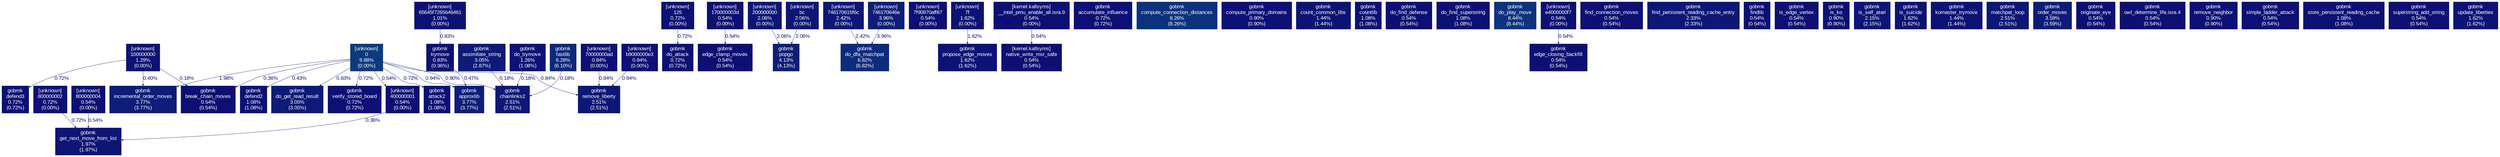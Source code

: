 digraph {
	graph [fontname=Arial, nodesep=0.125, ranksep=0.25];
	node [fontcolor=white, fontname=Arial, height=0, shape=box, style=filled, width=0];
	edge [fontname=Arial];
	"0:[unknown]" [color="#0d3a7f", fontcolor="#ffffff", fontsize="10.00", label="[unknown]\n0\n9.88%\n(0.00%)"];
	"0:[unknown]" -> "400000001:[unknown]" [arrowsize="0.35", color="#0d0f73", fontcolor="#0d0f73", fontsize="10.00", label="0.54%", labeldistance="0.50", penwidth="0.50"];
	"0:[unknown]" -> "approxlib:/scratch/s1576261/spec-prof/install-spec-prof/CPU2006/445.gobmk/exe/gobmk" [arrowsize="0.35", color="#0d1174", fontcolor="#0d1174", fontsize="10.00", label="0.94%", labeldistance="0.50", penwidth="0.50"];
	"0:[unknown]" -> "attack2:/scratch/s1576261/spec-prof/install-spec-prof/CPU2006/445.gobmk/exe/gobmk" [arrowsize="0.35", color="#0d1074", fontcolor="#0d1074", fontsize="10.00", label="0.72%", labeldistance="0.50", penwidth="0.50"];
	"0:[unknown]" -> "break_chain_moves:/scratch/s1576261/spec-prof/install-spec-prof/CPU2006/445.gobmk/exe/gobmk" [arrowsize="0.35", color="#0d0e73", fontcolor="#0d0e73", fontsize="10.00", label="0.36%", labeldistance="0.50", penwidth="0.50"];
	"0:[unknown]" -> "chainlinks2:/scratch/s1576261/spec-prof/install-spec-prof/CPU2006/445.gobmk/exe/gobmk" [arrowsize="0.35", color="#0d1074", fontcolor="#0d1074", fontsize="10.00", label="0.90%", labeldistance="0.50", penwidth="0.50"];
	"0:[unknown]" -> "defend2:/scratch/s1576261/spec-prof/install-spec-prof/CPU2006/445.gobmk/exe/gobmk" [arrowsize="0.35", color="#0d0f73", fontcolor="#0d0f73", fontsize="10.00", label="0.43%", labeldistance="0.50", penwidth="0.50"];
	"0:[unknown]" -> "do_get_read_result:/scratch/s1576261/spec-prof/install-spec-prof/CPU2006/445.gobmk/exe/gobmk" [arrowsize="0.35", color="#0d1074", fontcolor="#0d1074", fontsize="10.00", label="0.83%", labeldistance="0.50", penwidth="0.50"];
	"0:[unknown]" -> "incremental_order_moves:/scratch/s1576261/spec-prof/install-spec-prof/CPU2006/445.gobmk/exe/gobmk" [arrowsize="0.35", color="#0d1575", fontcolor="#0d1575", fontsize="10.00", label="1.98%", labeldistance="0.50", penwidth="0.50"];
	"0:[unknown]" -> "remove_liberty:/scratch/s1576261/spec-prof/install-spec-prof/CPU2006/445.gobmk/exe/gobmk" [arrowsize="0.35", color="#0d1074", fontcolor="#0d1074", fontsize="10.00", label="0.84%", labeldistance="0.50", penwidth="0.50"];
	"0:[unknown]" -> "verify_stored_board:/scratch/s1576261/spec-prof/install-spec-prof/CPU2006/445.gobmk/exe/gobmk" [arrowsize="0.35", color="#0d1074", fontcolor="#0d1074", fontsize="10.00", label="0.72%", labeldistance="0.50", penwidth="0.50"];
	"100000000:[unknown]" [color="#0d1274", fontcolor="#ffffff", fontsize="10.00", label="[unknown]\n100000000\n1.29%\n(0.00%)"];
	"100000000:[unknown]" -> "break_chain_moves:/scratch/s1576261/spec-prof/install-spec-prof/CPU2006/445.gobmk/exe/gobmk" [arrowsize="0.35", color="#0d0d73", fontcolor="#0d0d73", fontsize="10.00", label="0.18%", labeldistance="0.50", penwidth="0.50"];
	"100000000:[unknown]" -> "defend3:/scratch/s1576261/spec-prof/install-spec-prof/CPU2006/445.gobmk/exe/gobmk" [arrowsize="0.35", color="#0d1074", fontcolor="#0d1074", fontsize="10.00", label="0.72%", labeldistance="0.50", penwidth="0.50"];
	"100000000:[unknown]" -> "incremental_order_moves:/scratch/s1576261/spec-prof/install-spec-prof/CPU2006/445.gobmk/exe/gobmk" [arrowsize="0.35", color="#0d0e73", fontcolor="#0d0e73", fontsize="10.00", label="0.40%", labeldistance="0.50", penwidth="0.50"];
	"125:[unknown]" [color="#0d1074", fontcolor="#ffffff", fontsize="10.00", label="[unknown]\n125\n0.72%\n(0.00%)"];
	"125:[unknown]" -> "do_attack:/scratch/s1576261/spec-prof/install-spec-prof/CPU2006/445.gobmk/exe/gobmk" [arrowsize="0.35", color="#0d1074", fontcolor="#0d1074", fontsize="10.00", label="0.72%", labeldistance="0.50", penwidth="0.50"];
	"170000003d:[unknown]" [color="#0d0f73", fontcolor="#ffffff", fontsize="10.00", label="[unknown]\n170000003d\n0.54%\n(0.00%)"];
	"170000003d:[unknown]" -> "edge_clamp_moves:/scratch/s1576261/spec-prof/install-spec-prof/CPU2006/445.gobmk/exe/gobmk" [arrowsize="0.35", color="#0d0f73", fontcolor="#0d0f73", fontsize="10.00", label="0.54%", labeldistance="0.50", penwidth="0.50"];
	"200000000:[unknown]" [color="#0d1575", fontcolor="#ffffff", fontsize="10.00", label="[unknown]\n200000000\n2.06%\n(0.00%)"];
	"200000000:[unknown]" -> "popgo:/scratch/s1576261/spec-prof/install-spec-prof/CPU2006/445.gobmk/exe/gobmk" [arrowsize="0.35", color="#0d1575", fontcolor="#0d1575", fontsize="10.00", label="2.06%", labeldistance="0.50", penwidth="0.50"];
	"400000001:[unknown]" [color="#0d0f73", fontcolor="#ffffff", fontsize="10.00", label="[unknown]\n400000001\n0.54%\n(0.00%)"];
	"400000001:[unknown]" -> "get_next_move_from_list:/scratch/s1576261/spec-prof/install-spec-prof/CPU2006/445.gobmk/exe/gobmk" [arrowsize="0.35", color="#0d0e73", fontcolor="#0d0e73", fontsize="10.00", label="0.36%", labeldistance="0.50", penwidth="0.50"];
	"65645f7265646461:[unknown]" [color="#0d1174", fontcolor="#ffffff", fontsize="10.00", label="[unknown]\n65645f7265646461\n1.01%\n(0.00%)"];
	"65645f7265646461:[unknown]" -> "trymove:/scratch/s1576261/spec-prof/install-spec-prof/CPU2006/445.gobmk/exe/gobmk" [arrowsize="0.35", color="#0d1074", fontcolor="#0d1074", fontsize="10.00", label="0.83%", labeldistance="0.50", penwidth="0.50"];
	"70000000ad:[unknown]" [color="#0d1074", fontcolor="#ffffff", fontsize="10.00", label="[unknown]\n70000000ad\n0.84%\n(0.00%)"];
	"70000000ad:[unknown]" -> "remove_liberty:/scratch/s1576261/spec-prof/install-spec-prof/CPU2006/445.gobmk/exe/gobmk" [arrowsize="0.35", color="#0d1074", fontcolor="#0d1074", fontsize="10.00", label="0.84%", labeldistance="0.50", penwidth="0.50"];
	"746170615f6c:[unknown]" [color="#0d1776", fontcolor="#ffffff", fontsize="10.00", label="[unknown]\n746170615f6c\n2.42%\n(0.00%)"];
	"746170615f6c:[unknown]" -> "do_dfa_matchpat:/scratch/s1576261/spec-prof/install-spec-prof/CPU2006/445.gobmk/exe/gobmk" [arrowsize="0.35", color="#0d1776", fontcolor="#0d1776", fontsize="10.00", label="2.42%", labeldistance="0.50", penwidth="0.50"];
	"746170646e:[unknown]" [color="#0d1e78", fontcolor="#ffffff", fontsize="10.00", label="[unknown]\n746170646e\n3.96%\n(0.00%)"];
	"746170646e:[unknown]" -> "do_dfa_matchpat:/scratch/s1576261/spec-prof/install-spec-prof/CPU2006/445.gobmk/exe/gobmk" [arrowsize="0.35", color="#0d1e78", fontcolor="#0d1e78", fontsize="10.00", label="3.96%", labeldistance="0.50", penwidth="0.50"];
	"7f90870aff87:[unknown]" [color="#0d0f73", fontcolor="#ffffff", fontsize="10.00", label="[unknown]\n7f90870aff87\n0.54%\n(0.00%)"];
	"7f:[unknown]" [color="#0d1375", fontcolor="#ffffff", fontsize="10.00", label="[unknown]\n7f\n1.62%\n(0.00%)"];
	"7f:[unknown]" -> "propose_edge_moves:/scratch/s1576261/spec-prof/install-spec-prof/CPU2006/445.gobmk/exe/gobmk" [arrowsize="0.35", color="#0d1375", fontcolor="#0d1375", fontsize="10.00", label="1.62%", labeldistance="0.50", penwidth="0.50"];
	"800000002:[unknown]" [color="#0d1074", fontcolor="#ffffff", fontsize="10.00", label="[unknown]\n800000002\n0.72%\n(0.00%)"];
	"800000002:[unknown]" -> "get_next_move_from_list:/scratch/s1576261/spec-prof/install-spec-prof/CPU2006/445.gobmk/exe/gobmk" [arrowsize="0.35", color="#0d1074", fontcolor="#0d1074", fontsize="10.00", label="0.72%", labeldistance="0.50", penwidth="0.50"];
	"800000004:[unknown]" [color="#0d0f73", fontcolor="#ffffff", fontsize="10.00", label="[unknown]\n800000004\n0.54%\n(0.00%)"];
	"800000004:[unknown]" -> "get_next_move_from_list:/scratch/s1576261/spec-prof/install-spec-prof/CPU2006/445.gobmk/exe/gobmk" [arrowsize="0.35", color="#0d0f73", fontcolor="#0d0f73", fontsize="10.00", label="0.54%", labeldistance="0.50", penwidth="0.50"];
	"__intel_pmu_enable_all.isra.9:[kernel.kallsyms]" [color="#0d0f73", fontcolor="#ffffff", fontsize="10.00", label="[kernel.kallsyms]\n__intel_pmu_enable_all.isra.9\n0.54%\n(0.00%)"];
	"__intel_pmu_enable_all.isra.9:[kernel.kallsyms]" -> "native_write_msr_safe:[kernel.kallsyms]" [arrowsize="0.35", color="#0d0f73", fontcolor="#0d0f73", fontsize="10.00", label="0.54%", labeldistance="0.50", penwidth="0.50"];
	"accumulate_influence:/scratch/s1576261/spec-prof/install-spec-prof/CPU2006/445.gobmk/exe/gobmk" [color="#0d1074", fontcolor="#ffffff", fontsize="10.00", label="gobmk\naccumulate_influence\n0.72%\n(0.72%)"];
	"approxlib:/scratch/s1576261/spec-prof/install-spec-prof/CPU2006/445.gobmk/exe/gobmk" [color="#0d1d78", fontcolor="#ffffff", fontsize="10.00", label="gobmk\napproxlib\n3.77%\n(3.77%)"];
	"assimilate_string:/scratch/s1576261/spec-prof/install-spec-prof/CPU2006/445.gobmk/exe/gobmk" [color="#0d1a77", fontcolor="#ffffff", fontsize="10.00", label="gobmk\nassimilate_string\n3.05%\n(2.87%)"];
	"assimilate_string:/scratch/s1576261/spec-prof/install-spec-prof/CPU2006/445.gobmk/exe/gobmk" -> "chainlinks2:/scratch/s1576261/spec-prof/install-spec-prof/CPU2006/445.gobmk/exe/gobmk" [arrowsize="0.35", color="#0d0d73", fontcolor="#0d0d73", fontsize="10.00", label="0.18%", labeldistance="0.50", penwidth="0.50"];
	"attack2:/scratch/s1576261/spec-prof/install-spec-prof/CPU2006/445.gobmk/exe/gobmk" [color="#0d1174", fontcolor="#ffffff", fontsize="10.00", label="gobmk\nattack2\n1.08%\n(1.08%)"];
	"b9000000e3:[unknown]" [color="#0d1074", fontcolor="#ffffff", fontsize="10.00", label="[unknown]\nb9000000e3\n0.84%\n(0.00%)"];
	"b9000000e3:[unknown]" -> "remove_liberty:/scratch/s1576261/spec-prof/install-spec-prof/CPU2006/445.gobmk/exe/gobmk" [arrowsize="0.35", color="#0d1074", fontcolor="#0d1074", fontsize="10.00", label="0.84%", labeldistance="0.50", penwidth="0.50"];
	"bc:[unknown]" [color="#0d1575", fontcolor="#ffffff", fontsize="10.00", label="[unknown]\nbc\n2.06%\n(0.00%)"];
	"bc:[unknown]" -> "popgo:/scratch/s1576261/spec-prof/install-spec-prof/CPU2006/445.gobmk/exe/gobmk" [arrowsize="0.35", color="#0d1575", fontcolor="#0d1575", fontsize="10.00", label="2.06%", labeldistance="0.50", penwidth="0.50"];
	"break_chain_moves:/scratch/s1576261/spec-prof/install-spec-prof/CPU2006/445.gobmk/exe/gobmk" [color="#0d0f73", fontcolor="#ffffff", fontsize="10.00", label="gobmk\nbreak_chain_moves\n0.54%\n(0.54%)"];
	"chainlinks2:/scratch/s1576261/spec-prof/install-spec-prof/CPU2006/445.gobmk/exe/gobmk" [color="#0d1776", fontcolor="#ffffff", fontsize="10.00", label="gobmk\nchainlinks2\n2.51%\n(2.51%)"];
	"compute_connection_distances:/scratch/s1576261/spec-prof/install-spec-prof/CPU2006/445.gobmk/exe/gobmk" [color="#0d327d", fontcolor="#ffffff", fontsize="10.00", label="gobmk\ncompute_connection_distances\n8.26%\n(8.26%)"];
	"compute_primary_domains:/scratch/s1576261/spec-prof/install-spec-prof/CPU2006/445.gobmk/exe/gobmk" [color="#0d1074", fontcolor="#ffffff", fontsize="10.00", label="gobmk\ncompute_primary_domains\n0.90%\n(0.90%)"];
	"count_common_libs:/scratch/s1576261/spec-prof/install-spec-prof/CPU2006/445.gobmk/exe/gobmk" [color="#0d1375", fontcolor="#ffffff", fontsize="10.00", label="gobmk\ncount_common_libs\n1.44%\n(1.44%)"];
	"countlib:/scratch/s1576261/spec-prof/install-spec-prof/CPU2006/445.gobmk/exe/gobmk" [color="#0d1174", fontcolor="#ffffff", fontsize="10.00", label="gobmk\ncountlib\n1.08%\n(1.08%)"];
	"defend2:/scratch/s1576261/spec-prof/install-spec-prof/CPU2006/445.gobmk/exe/gobmk" [color="#0d1174", fontcolor="#ffffff", fontsize="10.00", label="gobmk\ndefend2\n1.08%\n(1.08%)"];
	"defend3:/scratch/s1576261/spec-prof/install-spec-prof/CPU2006/445.gobmk/exe/gobmk" [color="#0d1074", fontcolor="#ffffff", fontsize="10.00", label="gobmk\ndefend3\n0.72%\n(0.72%)"];
	"do_attack:/scratch/s1576261/spec-prof/install-spec-prof/CPU2006/445.gobmk/exe/gobmk" [color="#0d1074", fontcolor="#ffffff", fontsize="10.00", label="gobmk\ndo_attack\n0.72%\n(0.72%)"];
	"do_dfa_matchpat:/scratch/s1576261/spec-prof/install-spec-prof/CPU2006/445.gobmk/exe/gobmk" [color="#0d2b7c", fontcolor="#ffffff", fontsize="10.00", label="gobmk\ndo_dfa_matchpat\n6.82%\n(6.82%)"];
	"do_find_defense:/scratch/s1576261/spec-prof/install-spec-prof/CPU2006/445.gobmk/exe/gobmk" [color="#0d0f73", fontcolor="#ffffff", fontsize="10.00", label="gobmk\ndo_find_defense\n0.54%\n(0.54%)"];
	"do_find_superstring:/scratch/s1576261/spec-prof/install-spec-prof/CPU2006/445.gobmk/exe/gobmk" [color="#0d1174", fontcolor="#ffffff", fontsize="10.00", label="gobmk\ndo_find_superstring\n1.08%\n(1.08%)"];
	"do_get_read_result:/scratch/s1576261/spec-prof/install-spec-prof/CPU2006/445.gobmk/exe/gobmk" [color="#0d1a77", fontcolor="#ffffff", fontsize="10.00", label="gobmk\ndo_get_read_result\n3.05%\n(3.05%)"];
	"do_play_move:/scratch/s1576261/spec-prof/install-spec-prof/CPU2006/445.gobmk/exe/gobmk" [color="#0d337e", fontcolor="#ffffff", fontsize="10.00", label="gobmk\ndo_play_move\n8.44%\n(8.44%)"];
	"do_trymove:/scratch/s1576261/spec-prof/install-spec-prof/CPU2006/445.gobmk/exe/gobmk" [color="#0d1274", fontcolor="#ffffff", fontsize="10.00", label="gobmk\ndo_trymove\n1.26%\n(1.08%)"];
	"do_trymove:/scratch/s1576261/spec-prof/install-spec-prof/CPU2006/445.gobmk/exe/gobmk" -> "chainlinks2:/scratch/s1576261/spec-prof/install-spec-prof/CPU2006/445.gobmk/exe/gobmk" [arrowsize="0.35", color="#0d0d73", fontcolor="#0d0d73", fontsize="10.00", label="0.18%", labeldistance="0.50", penwidth="0.50"];
	"e4000000f7:[unknown]" [color="#0d0f73", fontcolor="#ffffff", fontsize="10.00", label="[unknown]\ne4000000f7\n0.54%\n(0.00%)"];
	"e4000000f7:[unknown]" -> "edge_closing_backfill:/scratch/s1576261/spec-prof/install-spec-prof/CPU2006/445.gobmk/exe/gobmk" [arrowsize="0.35", color="#0d0f73", fontcolor="#0d0f73", fontsize="10.00", label="0.54%", labeldistance="0.50", penwidth="0.50"];
	"edge_clamp_moves:/scratch/s1576261/spec-prof/install-spec-prof/CPU2006/445.gobmk/exe/gobmk" [color="#0d0f73", fontcolor="#ffffff", fontsize="10.00", label="gobmk\nedge_clamp_moves\n0.54%\n(0.54%)"];
	"edge_closing_backfill:/scratch/s1576261/spec-prof/install-spec-prof/CPU2006/445.gobmk/exe/gobmk" [color="#0d0f73", fontcolor="#ffffff", fontsize="10.00", label="gobmk\nedge_closing_backfill\n0.54%\n(0.54%)"];
	"fastlib:/scratch/s1576261/spec-prof/install-spec-prof/CPU2006/445.gobmk/exe/gobmk" [color="#0d287b", fontcolor="#ffffff", fontsize="10.00", label="gobmk\nfastlib\n6.28%\n(6.10%)"];
	"fastlib:/scratch/s1576261/spec-prof/install-spec-prof/CPU2006/445.gobmk/exe/gobmk" -> "chainlinks2:/scratch/s1576261/spec-prof/install-spec-prof/CPU2006/445.gobmk/exe/gobmk" [arrowsize="0.35", color="#0d0d73", fontcolor="#0d0d73", fontsize="10.00", label="0.18%", labeldistance="0.50", penwidth="0.50"];
	"find_connection_moves:/scratch/s1576261/spec-prof/install-spec-prof/CPU2006/445.gobmk/exe/gobmk" [color="#0d0f73", fontcolor="#ffffff", fontsize="10.00", label="gobmk\nfind_connection_moves\n0.54%\n(0.54%)"];
	"find_persistent_reading_cache_entry:/scratch/s1576261/spec-prof/install-spec-prof/CPU2006/445.gobmk/exe/gobmk" [color="#0d1776", fontcolor="#ffffff", fontsize="10.00", label="gobmk\nfind_persistent_reading_cache_entry\n2.33%\n(2.33%)"];
	"findlib:/scratch/s1576261/spec-prof/install-spec-prof/CPU2006/445.gobmk/exe/gobmk" [color="#0d0f73", fontcolor="#ffffff", fontsize="10.00", label="gobmk\nfindlib\n0.54%\n(0.54%)"];
	"get_next_move_from_list:/scratch/s1576261/spec-prof/install-spec-prof/CPU2006/445.gobmk/exe/gobmk" [color="#0d1575", fontcolor="#ffffff", fontsize="10.00", label="gobmk\nget_next_move_from_list\n1.97%\n(1.97%)"];
	"incremental_order_moves:/scratch/s1576261/spec-prof/install-spec-prof/CPU2006/445.gobmk/exe/gobmk" [color="#0d1d78", fontcolor="#ffffff", fontsize="10.00", label="gobmk\nincremental_order_moves\n3.77%\n(3.77%)"];
	"is_edge_vertex:/scratch/s1576261/spec-prof/install-spec-prof/CPU2006/445.gobmk/exe/gobmk" [color="#0d0f73", fontcolor="#ffffff", fontsize="10.00", label="gobmk\nis_edge_vertex\n0.54%\n(0.54%)"];
	"is_ko:/scratch/s1576261/spec-prof/install-spec-prof/CPU2006/445.gobmk/exe/gobmk" [color="#0d1074", fontcolor="#ffffff", fontsize="10.00", label="gobmk\nis_ko\n0.90%\n(0.90%)"];
	"is_self_atari:/scratch/s1576261/spec-prof/install-spec-prof/CPU2006/445.gobmk/exe/gobmk" [color="#0d1676", fontcolor="#ffffff", fontsize="10.00", label="gobmk\nis_self_atari\n2.15%\n(2.15%)"];
	"is_suicide:/scratch/s1576261/spec-prof/install-spec-prof/CPU2006/445.gobmk/exe/gobmk" [color="#0d1375", fontcolor="#ffffff", fontsize="10.00", label="gobmk\nis_suicide\n1.62%\n(1.62%)"];
	"komaster_trymove:/scratch/s1576261/spec-prof/install-spec-prof/CPU2006/445.gobmk/exe/gobmk" [color="#0d1375", fontcolor="#ffffff", fontsize="10.00", label="gobmk\nkomaster_trymove\n1.44%\n(1.44%)"];
	"matchpat_loop:/scratch/s1576261/spec-prof/install-spec-prof/CPU2006/445.gobmk/exe/gobmk" [color="#0d1776", fontcolor="#ffffff", fontsize="10.00", label="gobmk\nmatchpat_loop\n2.51%\n(2.51%)"];
	"native_write_msr_safe:[kernel.kallsyms]" [color="#0d0f73", fontcolor="#ffffff", fontsize="10.00", label="[kernel.kallsyms]\nnative_write_msr_safe\n0.54%\n(0.54%)"];
	"order_moves:/scratch/s1576261/spec-prof/install-spec-prof/CPU2006/445.gobmk/exe/gobmk" [color="#0d1c77", fontcolor="#ffffff", fontsize="10.00", label="gobmk\norder_moves\n3.59%\n(3.59%)"];
	"originate_eye:/scratch/s1576261/spec-prof/install-spec-prof/CPU2006/445.gobmk/exe/gobmk" [color="#0d0f73", fontcolor="#ffffff", fontsize="10.00", label="gobmk\noriginate_eye\n0.54%\n(0.54%)"];
	"owl_determine_life.isra.4:/scratch/s1576261/spec-prof/install-spec-prof/CPU2006/445.gobmk/exe/gobmk" [color="#0d0f73", fontcolor="#ffffff", fontsize="10.00", label="gobmk\nowl_determine_life.isra.4\n0.54%\n(0.54%)"];
	"popgo:/scratch/s1576261/spec-prof/install-spec-prof/CPU2006/445.gobmk/exe/gobmk" [color="#0d1e78", fontcolor="#ffffff", fontsize="10.00", label="gobmk\npopgo\n4.13%\n(4.13%)"];
	"propose_edge_moves:/scratch/s1576261/spec-prof/install-spec-prof/CPU2006/445.gobmk/exe/gobmk" [color="#0d1375", fontcolor="#ffffff", fontsize="10.00", label="gobmk\npropose_edge_moves\n1.62%\n(1.62%)"];
	"remove_liberty:/scratch/s1576261/spec-prof/install-spec-prof/CPU2006/445.gobmk/exe/gobmk" [color="#0d1776", fontcolor="#ffffff", fontsize="10.00", label="gobmk\nremove_liberty\n2.51%\n(2.51%)"];
	"remove_neighbor:/scratch/s1576261/spec-prof/install-spec-prof/CPU2006/445.gobmk/exe/gobmk" [color="#0d1074", fontcolor="#ffffff", fontsize="10.00", label="gobmk\nremove_neighbor\n0.90%\n(0.90%)"];
	"simple_ladder_attack:/scratch/s1576261/spec-prof/install-spec-prof/CPU2006/445.gobmk/exe/gobmk" [color="#0d0f73", fontcolor="#ffffff", fontsize="10.00", label="gobmk\nsimple_ladder_attack\n0.54%\n(0.54%)"];
	"store_persistent_reading_cache:/scratch/s1576261/spec-prof/install-spec-prof/CPU2006/445.gobmk/exe/gobmk" [color="#0d1174", fontcolor="#ffffff", fontsize="10.00", label="gobmk\nstore_persistent_reading_cache\n1.08%\n(1.08%)"];
	"superstring_add_string:/scratch/s1576261/spec-prof/install-spec-prof/CPU2006/445.gobmk/exe/gobmk" [color="#0d0f73", fontcolor="#ffffff", fontsize="10.00", label="gobmk\nsuperstring_add_string\n0.54%\n(0.54%)"];
	"trymove:/scratch/s1576261/spec-prof/install-spec-prof/CPU2006/445.gobmk/exe/gobmk" [color="#0d1074", fontcolor="#ffffff", fontsize="10.00", label="gobmk\ntrymove\n0.83%\n(0.36%)"];
	"trymove:/scratch/s1576261/spec-prof/install-spec-prof/CPU2006/445.gobmk/exe/gobmk" -> "approxlib:/scratch/s1576261/spec-prof/install-spec-prof/CPU2006/445.gobmk/exe/gobmk" [arrowsize="0.35", color="#0d0f73", fontcolor="#0d0f73", fontsize="10.00", label="0.47%", labeldistance="0.50", penwidth="0.50"];
	"update_liberties:/scratch/s1576261/spec-prof/install-spec-prof/CPU2006/445.gobmk/exe/gobmk" [color="#0d1375", fontcolor="#ffffff", fontsize="10.00", label="gobmk\nupdate_liberties\n1.62%\n(1.62%)"];
	"verify_stored_board:/scratch/s1576261/spec-prof/install-spec-prof/CPU2006/445.gobmk/exe/gobmk" [color="#0d1074", fontcolor="#ffffff", fontsize="10.00", label="gobmk\nverify_stored_board\n0.72%\n(0.72%)"];
}
